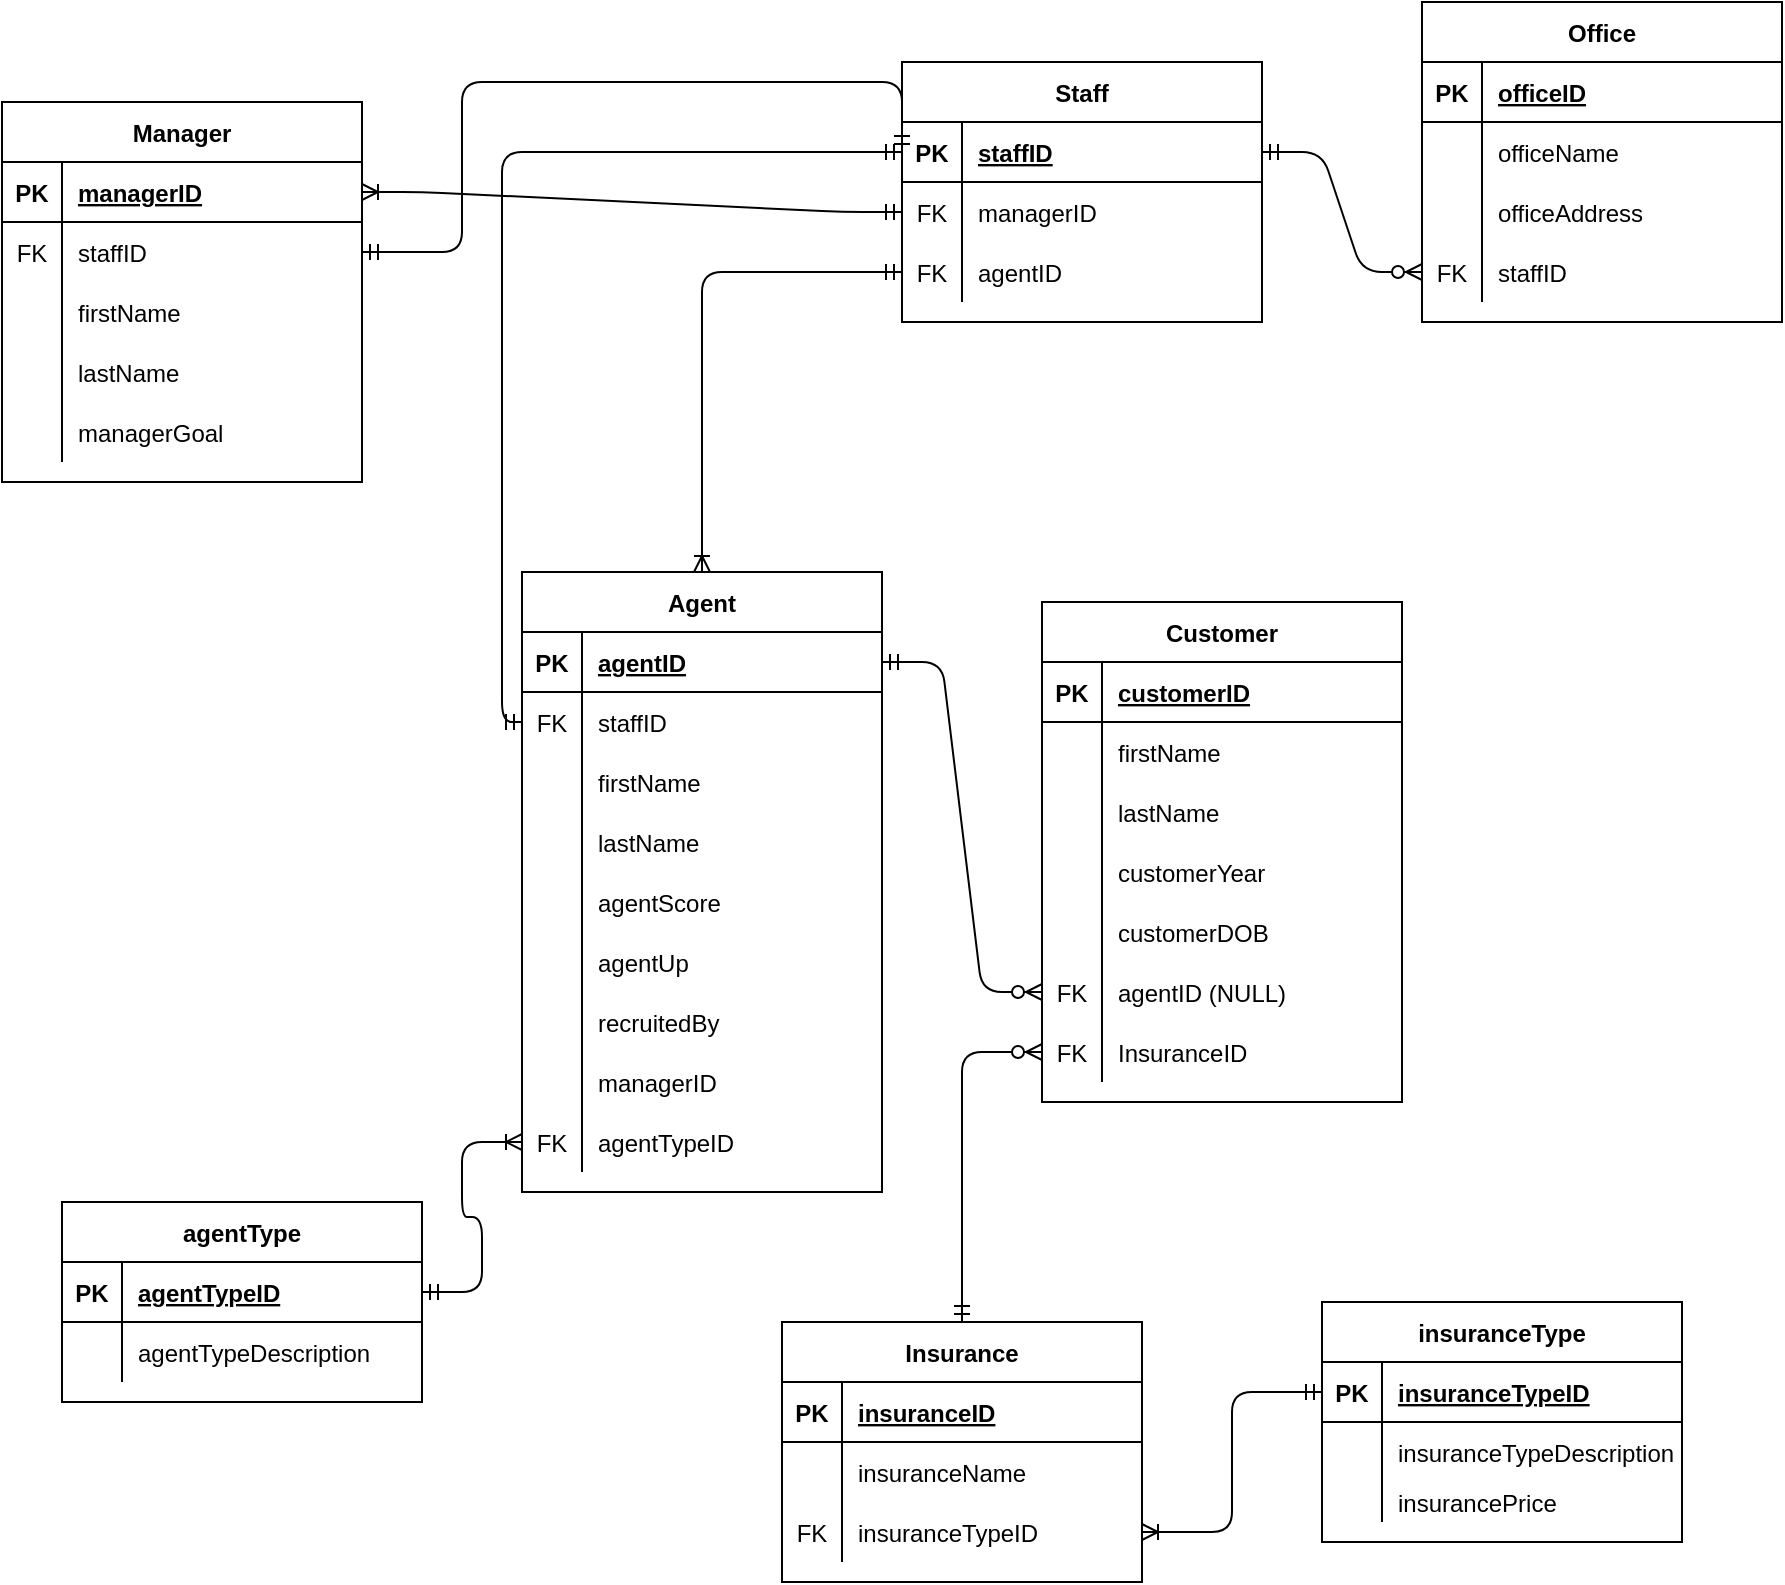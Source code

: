<mxfile version="13.10.0" type="github">
  <diagram id="1as-1_g_z5-fIdYsQ-eC" name="Page-1">
    <mxGraphModel dx="2035" dy="1762" grid="1" gridSize="10" guides="1" tooltips="1" connect="1" arrows="1" fold="1" page="1" pageScale="1" pageWidth="850" pageHeight="1100" math="0" shadow="0">
      <root>
        <mxCell id="0" />
        <mxCell id="1" parent="0" />
        <mxCell id="rivJpe2qeoZ3pOPvyMkI-2" value="Office" style="shape=table;startSize=30;container=1;collapsible=1;childLayout=tableLayout;fixedRows=1;rowLines=0;fontStyle=1;align=center;resizeLast=1;" parent="1" vertex="1">
          <mxGeometry x="180" y="-180" width="180" height="160" as="geometry" />
        </mxCell>
        <mxCell id="rivJpe2qeoZ3pOPvyMkI-3" value="" style="shape=partialRectangle;collapsible=0;dropTarget=0;pointerEvents=0;fillColor=none;top=0;left=0;bottom=1;right=0;points=[[0,0.5],[1,0.5]];portConstraint=eastwest;" parent="rivJpe2qeoZ3pOPvyMkI-2" vertex="1">
          <mxGeometry y="30" width="180" height="30" as="geometry" />
        </mxCell>
        <mxCell id="rivJpe2qeoZ3pOPvyMkI-4" value="PK" style="shape=partialRectangle;connectable=0;fillColor=none;top=0;left=0;bottom=0;right=0;fontStyle=1;overflow=hidden;" parent="rivJpe2qeoZ3pOPvyMkI-3" vertex="1">
          <mxGeometry width="30" height="30" as="geometry" />
        </mxCell>
        <mxCell id="rivJpe2qeoZ3pOPvyMkI-5" value="officeID" style="shape=partialRectangle;connectable=0;fillColor=none;top=0;left=0;bottom=0;right=0;align=left;spacingLeft=6;fontStyle=5;overflow=hidden;" parent="rivJpe2qeoZ3pOPvyMkI-3" vertex="1">
          <mxGeometry x="30" width="150" height="30" as="geometry" />
        </mxCell>
        <mxCell id="rivJpe2qeoZ3pOPvyMkI-6" value="" style="shape=partialRectangle;collapsible=0;dropTarget=0;pointerEvents=0;fillColor=none;top=0;left=0;bottom=0;right=0;points=[[0,0.5],[1,0.5]];portConstraint=eastwest;" parent="rivJpe2qeoZ3pOPvyMkI-2" vertex="1">
          <mxGeometry y="60" width="180" height="30" as="geometry" />
        </mxCell>
        <mxCell id="rivJpe2qeoZ3pOPvyMkI-7" value="" style="shape=partialRectangle;connectable=0;fillColor=none;top=0;left=0;bottom=0;right=0;editable=1;overflow=hidden;" parent="rivJpe2qeoZ3pOPvyMkI-6" vertex="1">
          <mxGeometry width="30" height="30" as="geometry" />
        </mxCell>
        <mxCell id="rivJpe2qeoZ3pOPvyMkI-8" value="officeName" style="shape=partialRectangle;connectable=0;fillColor=none;top=0;left=0;bottom=0;right=0;align=left;spacingLeft=6;overflow=hidden;" parent="rivJpe2qeoZ3pOPvyMkI-6" vertex="1">
          <mxGeometry x="30" width="150" height="30" as="geometry" />
        </mxCell>
        <mxCell id="rivJpe2qeoZ3pOPvyMkI-12" value="" style="shape=partialRectangle;collapsible=0;dropTarget=0;pointerEvents=0;fillColor=none;top=0;left=0;bottom=0;right=0;points=[[0,0.5],[1,0.5]];portConstraint=eastwest;" parent="rivJpe2qeoZ3pOPvyMkI-2" vertex="1">
          <mxGeometry y="90" width="180" height="30" as="geometry" />
        </mxCell>
        <mxCell id="rivJpe2qeoZ3pOPvyMkI-13" value="" style="shape=partialRectangle;connectable=0;fillColor=none;top=0;left=0;bottom=0;right=0;editable=1;overflow=hidden;" parent="rivJpe2qeoZ3pOPvyMkI-12" vertex="1">
          <mxGeometry width="30" height="30" as="geometry" />
        </mxCell>
        <mxCell id="rivJpe2qeoZ3pOPvyMkI-14" value="officeAddress" style="shape=partialRectangle;connectable=0;fillColor=none;top=0;left=0;bottom=0;right=0;align=left;spacingLeft=6;overflow=hidden;" parent="rivJpe2qeoZ3pOPvyMkI-12" vertex="1">
          <mxGeometry x="30" width="150" height="30" as="geometry" />
        </mxCell>
        <mxCell id="LaG_IVPDNWVPYd7C0m55-23" value="" style="shape=partialRectangle;collapsible=0;dropTarget=0;pointerEvents=0;fillColor=none;top=0;left=0;bottom=0;right=0;points=[[0,0.5],[1,0.5]];portConstraint=eastwest;" parent="rivJpe2qeoZ3pOPvyMkI-2" vertex="1">
          <mxGeometry y="120" width="180" height="30" as="geometry" />
        </mxCell>
        <mxCell id="LaG_IVPDNWVPYd7C0m55-24" value="FK" style="shape=partialRectangle;connectable=0;fillColor=none;top=0;left=0;bottom=0;right=0;editable=1;overflow=hidden;" parent="LaG_IVPDNWVPYd7C0m55-23" vertex="1">
          <mxGeometry width="30" height="30" as="geometry" />
        </mxCell>
        <mxCell id="LaG_IVPDNWVPYd7C0m55-25" value="staffID" style="shape=partialRectangle;connectable=0;fillColor=none;top=0;left=0;bottom=0;right=0;align=left;spacingLeft=6;overflow=hidden;" parent="LaG_IVPDNWVPYd7C0m55-23" vertex="1">
          <mxGeometry x="30" width="150" height="30" as="geometry" />
        </mxCell>
        <mxCell id="LaG_IVPDNWVPYd7C0m55-26" value="Staff" style="shape=table;startSize=30;container=1;collapsible=1;childLayout=tableLayout;fixedRows=1;rowLines=0;fontStyle=1;align=center;resizeLast=1;" parent="1" vertex="1">
          <mxGeometry x="-80" y="-150" width="180" height="130" as="geometry" />
        </mxCell>
        <mxCell id="LaG_IVPDNWVPYd7C0m55-27" value="" style="shape=partialRectangle;collapsible=0;dropTarget=0;pointerEvents=0;fillColor=none;top=0;left=0;bottom=1;right=0;points=[[0,0.5],[1,0.5]];portConstraint=eastwest;" parent="LaG_IVPDNWVPYd7C0m55-26" vertex="1">
          <mxGeometry y="30" width="180" height="30" as="geometry" />
        </mxCell>
        <mxCell id="LaG_IVPDNWVPYd7C0m55-28" value="PK" style="shape=partialRectangle;connectable=0;fillColor=none;top=0;left=0;bottom=0;right=0;fontStyle=1;overflow=hidden;" parent="LaG_IVPDNWVPYd7C0m55-27" vertex="1">
          <mxGeometry width="30" height="30" as="geometry" />
        </mxCell>
        <mxCell id="LaG_IVPDNWVPYd7C0m55-29" value="staffID" style="shape=partialRectangle;connectable=0;fillColor=none;top=0;left=0;bottom=0;right=0;align=left;spacingLeft=6;fontStyle=5;overflow=hidden;" parent="LaG_IVPDNWVPYd7C0m55-27" vertex="1">
          <mxGeometry x="30" width="150" height="30" as="geometry" />
        </mxCell>
        <mxCell id="LaG_IVPDNWVPYd7C0m55-30" value="" style="shape=partialRectangle;collapsible=0;dropTarget=0;pointerEvents=0;fillColor=none;top=0;left=0;bottom=0;right=0;points=[[0,0.5],[1,0.5]];portConstraint=eastwest;" parent="LaG_IVPDNWVPYd7C0m55-26" vertex="1">
          <mxGeometry y="60" width="180" height="30" as="geometry" />
        </mxCell>
        <mxCell id="LaG_IVPDNWVPYd7C0m55-31" value="FK" style="shape=partialRectangle;connectable=0;fillColor=none;top=0;left=0;bottom=0;right=0;editable=1;overflow=hidden;" parent="LaG_IVPDNWVPYd7C0m55-30" vertex="1">
          <mxGeometry width="30" height="30" as="geometry" />
        </mxCell>
        <mxCell id="LaG_IVPDNWVPYd7C0m55-32" value="managerID" style="shape=partialRectangle;connectable=0;fillColor=none;top=0;left=0;bottom=0;right=0;align=left;spacingLeft=6;overflow=hidden;" parent="LaG_IVPDNWVPYd7C0m55-30" vertex="1">
          <mxGeometry x="30" width="150" height="30" as="geometry" />
        </mxCell>
        <mxCell id="LaG_IVPDNWVPYd7C0m55-33" value="" style="shape=partialRectangle;collapsible=0;dropTarget=0;pointerEvents=0;fillColor=none;top=0;left=0;bottom=0;right=0;points=[[0,0.5],[1,0.5]];portConstraint=eastwest;" parent="LaG_IVPDNWVPYd7C0m55-26" vertex="1">
          <mxGeometry y="90" width="180" height="30" as="geometry" />
        </mxCell>
        <mxCell id="LaG_IVPDNWVPYd7C0m55-34" value="FK" style="shape=partialRectangle;connectable=0;fillColor=none;top=0;left=0;bottom=0;right=0;editable=1;overflow=hidden;" parent="LaG_IVPDNWVPYd7C0m55-33" vertex="1">
          <mxGeometry width="30" height="30" as="geometry" />
        </mxCell>
        <mxCell id="LaG_IVPDNWVPYd7C0m55-35" value="agentID" style="shape=partialRectangle;connectable=0;fillColor=none;top=0;left=0;bottom=0;right=0;align=left;spacingLeft=6;overflow=hidden;" parent="LaG_IVPDNWVPYd7C0m55-33" vertex="1">
          <mxGeometry x="30" width="150" height="30" as="geometry" />
        </mxCell>
        <mxCell id="LaG_IVPDNWVPYd7C0m55-65" value="Manager" style="shape=table;startSize=30;container=1;collapsible=1;childLayout=tableLayout;fixedRows=1;rowLines=0;fontStyle=1;align=center;resizeLast=1;" parent="1" vertex="1">
          <mxGeometry x="-530" y="-130" width="180" height="190" as="geometry" />
        </mxCell>
        <mxCell id="LaG_IVPDNWVPYd7C0m55-66" value="" style="shape=partialRectangle;collapsible=0;dropTarget=0;pointerEvents=0;fillColor=none;top=0;left=0;bottom=1;right=0;points=[[0,0.5],[1,0.5]];portConstraint=eastwest;" parent="LaG_IVPDNWVPYd7C0m55-65" vertex="1">
          <mxGeometry y="30" width="180" height="30" as="geometry" />
        </mxCell>
        <mxCell id="LaG_IVPDNWVPYd7C0m55-67" value="PK" style="shape=partialRectangle;connectable=0;fillColor=none;top=0;left=0;bottom=0;right=0;fontStyle=1;overflow=hidden;" parent="LaG_IVPDNWVPYd7C0m55-66" vertex="1">
          <mxGeometry width="30" height="30" as="geometry" />
        </mxCell>
        <mxCell id="LaG_IVPDNWVPYd7C0m55-68" value="managerID" style="shape=partialRectangle;connectable=0;fillColor=none;top=0;left=0;bottom=0;right=0;align=left;spacingLeft=6;fontStyle=5;overflow=hidden;" parent="LaG_IVPDNWVPYd7C0m55-66" vertex="1">
          <mxGeometry x="30" width="150" height="30" as="geometry" />
        </mxCell>
        <mxCell id="LaG_IVPDNWVPYd7C0m55-69" value="" style="shape=partialRectangle;collapsible=0;dropTarget=0;pointerEvents=0;fillColor=none;top=0;left=0;bottom=0;right=0;points=[[0,0.5],[1,0.5]];portConstraint=eastwest;" parent="LaG_IVPDNWVPYd7C0m55-65" vertex="1">
          <mxGeometry y="60" width="180" height="30" as="geometry" />
        </mxCell>
        <mxCell id="LaG_IVPDNWVPYd7C0m55-70" value="FK" style="shape=partialRectangle;connectable=0;fillColor=none;top=0;left=0;bottom=0;right=0;editable=1;overflow=hidden;" parent="LaG_IVPDNWVPYd7C0m55-69" vertex="1">
          <mxGeometry width="30" height="30" as="geometry" />
        </mxCell>
        <mxCell id="LaG_IVPDNWVPYd7C0m55-71" value="staffID" style="shape=partialRectangle;connectable=0;fillColor=none;top=0;left=0;bottom=0;right=0;align=left;spacingLeft=6;overflow=hidden;" parent="LaG_IVPDNWVPYd7C0m55-69" vertex="1">
          <mxGeometry x="30" width="150" height="30" as="geometry" />
        </mxCell>
        <mxCell id="LaG_IVPDNWVPYd7C0m55-72" value="" style="shape=partialRectangle;collapsible=0;dropTarget=0;pointerEvents=0;fillColor=none;top=0;left=0;bottom=0;right=0;points=[[0,0.5],[1,0.5]];portConstraint=eastwest;" parent="LaG_IVPDNWVPYd7C0m55-65" vertex="1">
          <mxGeometry y="90" width="180" height="30" as="geometry" />
        </mxCell>
        <mxCell id="LaG_IVPDNWVPYd7C0m55-73" value="" style="shape=partialRectangle;connectable=0;fillColor=none;top=0;left=0;bottom=0;right=0;editable=1;overflow=hidden;" parent="LaG_IVPDNWVPYd7C0m55-72" vertex="1">
          <mxGeometry width="30" height="30" as="geometry" />
        </mxCell>
        <mxCell id="LaG_IVPDNWVPYd7C0m55-74" value="firstName" style="shape=partialRectangle;connectable=0;fillColor=none;top=0;left=0;bottom=0;right=0;align=left;spacingLeft=6;overflow=hidden;" parent="LaG_IVPDNWVPYd7C0m55-72" vertex="1">
          <mxGeometry x="30" width="150" height="30" as="geometry" />
        </mxCell>
        <mxCell id="LaG_IVPDNWVPYd7C0m55-75" value="" style="shape=partialRectangle;collapsible=0;dropTarget=0;pointerEvents=0;fillColor=none;top=0;left=0;bottom=0;right=0;points=[[0,0.5],[1,0.5]];portConstraint=eastwest;" parent="LaG_IVPDNWVPYd7C0m55-65" vertex="1">
          <mxGeometry y="120" width="180" height="30" as="geometry" />
        </mxCell>
        <mxCell id="LaG_IVPDNWVPYd7C0m55-76" value="" style="shape=partialRectangle;connectable=0;fillColor=none;top=0;left=0;bottom=0;right=0;editable=1;overflow=hidden;" parent="LaG_IVPDNWVPYd7C0m55-75" vertex="1">
          <mxGeometry width="30" height="30" as="geometry" />
        </mxCell>
        <mxCell id="LaG_IVPDNWVPYd7C0m55-77" value="lastName" style="shape=partialRectangle;connectable=0;fillColor=none;top=0;left=0;bottom=0;right=0;align=left;spacingLeft=6;overflow=hidden;" parent="LaG_IVPDNWVPYd7C0m55-75" vertex="1">
          <mxGeometry x="30" width="150" height="30" as="geometry" />
        </mxCell>
        <mxCell id="LaG_IVPDNWVPYd7C0m55-104" value="" style="shape=partialRectangle;collapsible=0;dropTarget=0;pointerEvents=0;fillColor=none;top=0;left=0;bottom=0;right=0;points=[[0,0.5],[1,0.5]];portConstraint=eastwest;" parent="LaG_IVPDNWVPYd7C0m55-65" vertex="1">
          <mxGeometry y="150" width="180" height="30" as="geometry" />
        </mxCell>
        <mxCell id="LaG_IVPDNWVPYd7C0m55-105" value="" style="shape=partialRectangle;connectable=0;fillColor=none;top=0;left=0;bottom=0;right=0;editable=1;overflow=hidden;" parent="LaG_IVPDNWVPYd7C0m55-104" vertex="1">
          <mxGeometry width="30" height="30" as="geometry" />
        </mxCell>
        <mxCell id="LaG_IVPDNWVPYd7C0m55-106" value="managerGoal" style="shape=partialRectangle;connectable=0;fillColor=none;top=0;left=0;bottom=0;right=0;align=left;spacingLeft=6;overflow=hidden;" parent="LaG_IVPDNWVPYd7C0m55-104" vertex="1">
          <mxGeometry x="30" width="150" height="30" as="geometry" />
        </mxCell>
        <mxCell id="LaG_IVPDNWVPYd7C0m55-91" value="Agent" style="shape=table;startSize=30;container=1;collapsible=1;childLayout=tableLayout;fixedRows=1;rowLines=0;fontStyle=1;align=center;resizeLast=1;" parent="1" vertex="1">
          <mxGeometry x="-270" y="105" width="180" height="310" as="geometry" />
        </mxCell>
        <mxCell id="LaG_IVPDNWVPYd7C0m55-92" value="" style="shape=partialRectangle;collapsible=0;dropTarget=0;pointerEvents=0;fillColor=none;top=0;left=0;bottom=1;right=0;points=[[0,0.5],[1,0.5]];portConstraint=eastwest;" parent="LaG_IVPDNWVPYd7C0m55-91" vertex="1">
          <mxGeometry y="30" width="180" height="30" as="geometry" />
        </mxCell>
        <mxCell id="LaG_IVPDNWVPYd7C0m55-93" value="PK" style="shape=partialRectangle;connectable=0;fillColor=none;top=0;left=0;bottom=0;right=0;fontStyle=1;overflow=hidden;" parent="LaG_IVPDNWVPYd7C0m55-92" vertex="1">
          <mxGeometry width="30" height="30" as="geometry" />
        </mxCell>
        <mxCell id="LaG_IVPDNWVPYd7C0m55-94" value="agentID" style="shape=partialRectangle;connectable=0;fillColor=none;top=0;left=0;bottom=0;right=0;align=left;spacingLeft=6;fontStyle=5;overflow=hidden;" parent="LaG_IVPDNWVPYd7C0m55-92" vertex="1">
          <mxGeometry x="30" width="150" height="30" as="geometry" />
        </mxCell>
        <mxCell id="LaG_IVPDNWVPYd7C0m55-95" value="" style="shape=partialRectangle;collapsible=0;dropTarget=0;pointerEvents=0;fillColor=none;top=0;left=0;bottom=0;right=0;points=[[0,0.5],[1,0.5]];portConstraint=eastwest;" parent="LaG_IVPDNWVPYd7C0m55-91" vertex="1">
          <mxGeometry y="60" width="180" height="30" as="geometry" />
        </mxCell>
        <mxCell id="LaG_IVPDNWVPYd7C0m55-96" value="FK" style="shape=partialRectangle;connectable=0;fillColor=none;top=0;left=0;bottom=0;right=0;editable=1;overflow=hidden;" parent="LaG_IVPDNWVPYd7C0m55-95" vertex="1">
          <mxGeometry width="30" height="30" as="geometry" />
        </mxCell>
        <mxCell id="LaG_IVPDNWVPYd7C0m55-97" value="staffID" style="shape=partialRectangle;connectable=0;fillColor=none;top=0;left=0;bottom=0;right=0;align=left;spacingLeft=6;overflow=hidden;" parent="LaG_IVPDNWVPYd7C0m55-95" vertex="1">
          <mxGeometry x="30" width="150" height="30" as="geometry" />
        </mxCell>
        <mxCell id="LaG_IVPDNWVPYd7C0m55-98" value="" style="shape=partialRectangle;collapsible=0;dropTarget=0;pointerEvents=0;fillColor=none;top=0;left=0;bottom=0;right=0;points=[[0,0.5],[1,0.5]];portConstraint=eastwest;" parent="LaG_IVPDNWVPYd7C0m55-91" vertex="1">
          <mxGeometry y="90" width="180" height="30" as="geometry" />
        </mxCell>
        <mxCell id="LaG_IVPDNWVPYd7C0m55-99" value="" style="shape=partialRectangle;connectable=0;fillColor=none;top=0;left=0;bottom=0;right=0;editable=1;overflow=hidden;" parent="LaG_IVPDNWVPYd7C0m55-98" vertex="1">
          <mxGeometry width="30" height="30" as="geometry" />
        </mxCell>
        <mxCell id="LaG_IVPDNWVPYd7C0m55-100" value="firstName" style="shape=partialRectangle;connectable=0;fillColor=none;top=0;left=0;bottom=0;right=0;align=left;spacingLeft=6;overflow=hidden;" parent="LaG_IVPDNWVPYd7C0m55-98" vertex="1">
          <mxGeometry x="30" width="150" height="30" as="geometry" />
        </mxCell>
        <mxCell id="LaG_IVPDNWVPYd7C0m55-101" value="" style="shape=partialRectangle;collapsible=0;dropTarget=0;pointerEvents=0;fillColor=none;top=0;left=0;bottom=0;right=0;points=[[0,0.5],[1,0.5]];portConstraint=eastwest;" parent="LaG_IVPDNWVPYd7C0m55-91" vertex="1">
          <mxGeometry y="120" width="180" height="30" as="geometry" />
        </mxCell>
        <mxCell id="LaG_IVPDNWVPYd7C0m55-102" value="" style="shape=partialRectangle;connectable=0;fillColor=none;top=0;left=0;bottom=0;right=0;editable=1;overflow=hidden;" parent="LaG_IVPDNWVPYd7C0m55-101" vertex="1">
          <mxGeometry width="30" height="30" as="geometry" />
        </mxCell>
        <mxCell id="LaG_IVPDNWVPYd7C0m55-103" value="lastName" style="shape=partialRectangle;connectable=0;fillColor=none;top=0;left=0;bottom=0;right=0;align=left;spacingLeft=6;overflow=hidden;" parent="LaG_IVPDNWVPYd7C0m55-101" vertex="1">
          <mxGeometry x="30" width="150" height="30" as="geometry" />
        </mxCell>
        <mxCell id="LaG_IVPDNWVPYd7C0m55-122" value="" style="shape=partialRectangle;collapsible=0;dropTarget=0;pointerEvents=0;fillColor=none;top=0;left=0;bottom=0;right=0;points=[[0,0.5],[1,0.5]];portConstraint=eastwest;" parent="LaG_IVPDNWVPYd7C0m55-91" vertex="1">
          <mxGeometry y="150" width="180" height="30" as="geometry" />
        </mxCell>
        <mxCell id="LaG_IVPDNWVPYd7C0m55-123" value="" style="shape=partialRectangle;connectable=0;fillColor=none;top=0;left=0;bottom=0;right=0;editable=1;overflow=hidden;" parent="LaG_IVPDNWVPYd7C0m55-122" vertex="1">
          <mxGeometry width="30" height="30" as="geometry" />
        </mxCell>
        <mxCell id="LaG_IVPDNWVPYd7C0m55-124" value="agentScore" style="shape=partialRectangle;connectable=0;fillColor=none;top=0;left=0;bottom=0;right=0;align=left;spacingLeft=6;overflow=hidden;" parent="LaG_IVPDNWVPYd7C0m55-122" vertex="1">
          <mxGeometry x="30" width="150" height="30" as="geometry" />
        </mxCell>
        <mxCell id="LaG_IVPDNWVPYd7C0m55-125" value="" style="shape=partialRectangle;collapsible=0;dropTarget=0;pointerEvents=0;fillColor=none;top=0;left=0;bottom=0;right=0;points=[[0,0.5],[1,0.5]];portConstraint=eastwest;" parent="LaG_IVPDNWVPYd7C0m55-91" vertex="1">
          <mxGeometry y="180" width="180" height="30" as="geometry" />
        </mxCell>
        <mxCell id="LaG_IVPDNWVPYd7C0m55-126" value="" style="shape=partialRectangle;connectable=0;fillColor=none;top=0;left=0;bottom=0;right=0;editable=1;overflow=hidden;" parent="LaG_IVPDNWVPYd7C0m55-125" vertex="1">
          <mxGeometry width="30" height="30" as="geometry" />
        </mxCell>
        <mxCell id="LaG_IVPDNWVPYd7C0m55-127" value="agentUp" style="shape=partialRectangle;connectable=0;fillColor=none;top=0;left=0;bottom=0;right=0;align=left;spacingLeft=6;overflow=hidden;" parent="LaG_IVPDNWVPYd7C0m55-125" vertex="1">
          <mxGeometry x="30" width="150" height="30" as="geometry" />
        </mxCell>
        <mxCell id="LaG_IVPDNWVPYd7C0m55-128" value="" style="shape=partialRectangle;collapsible=0;dropTarget=0;pointerEvents=0;fillColor=none;top=0;left=0;bottom=0;right=0;points=[[0,0.5],[1,0.5]];portConstraint=eastwest;" parent="LaG_IVPDNWVPYd7C0m55-91" vertex="1">
          <mxGeometry y="210" width="180" height="30" as="geometry" />
        </mxCell>
        <mxCell id="LaG_IVPDNWVPYd7C0m55-129" value="" style="shape=partialRectangle;connectable=0;fillColor=none;top=0;left=0;bottom=0;right=0;editable=1;overflow=hidden;" parent="LaG_IVPDNWVPYd7C0m55-128" vertex="1">
          <mxGeometry width="30" height="30" as="geometry" />
        </mxCell>
        <mxCell id="LaG_IVPDNWVPYd7C0m55-130" value="recruitedBy" style="shape=partialRectangle;connectable=0;fillColor=none;top=0;left=0;bottom=0;right=0;align=left;spacingLeft=6;overflow=hidden;" parent="LaG_IVPDNWVPYd7C0m55-128" vertex="1">
          <mxGeometry x="30" width="150" height="30" as="geometry" />
        </mxCell>
        <mxCell id="LaG_IVPDNWVPYd7C0m55-131" value="" style="shape=partialRectangle;collapsible=0;dropTarget=0;pointerEvents=0;fillColor=none;top=0;left=0;bottom=0;right=0;points=[[0,0.5],[1,0.5]];portConstraint=eastwest;" parent="LaG_IVPDNWVPYd7C0m55-91" vertex="1">
          <mxGeometry y="240" width="180" height="30" as="geometry" />
        </mxCell>
        <mxCell id="LaG_IVPDNWVPYd7C0m55-132" value="" style="shape=partialRectangle;connectable=0;fillColor=none;top=0;left=0;bottom=0;right=0;editable=1;overflow=hidden;" parent="LaG_IVPDNWVPYd7C0m55-131" vertex="1">
          <mxGeometry width="30" height="30" as="geometry" />
        </mxCell>
        <mxCell id="LaG_IVPDNWVPYd7C0m55-133" value="managerID" style="shape=partialRectangle;connectable=0;fillColor=none;top=0;left=0;bottom=0;right=0;align=left;spacingLeft=6;overflow=hidden;" parent="LaG_IVPDNWVPYd7C0m55-131" vertex="1">
          <mxGeometry x="30" width="150" height="30" as="geometry" />
        </mxCell>
        <mxCell id="LaG_IVPDNWVPYd7C0m55-252" value="" style="shape=partialRectangle;collapsible=0;dropTarget=0;pointerEvents=0;fillColor=none;top=0;left=0;bottom=0;right=0;points=[[0,0.5],[1,0.5]];portConstraint=eastwest;" parent="LaG_IVPDNWVPYd7C0m55-91" vertex="1">
          <mxGeometry y="270" width="180" height="30" as="geometry" />
        </mxCell>
        <mxCell id="LaG_IVPDNWVPYd7C0m55-253" value="FK" style="shape=partialRectangle;connectable=0;fillColor=none;top=0;left=0;bottom=0;right=0;editable=1;overflow=hidden;" parent="LaG_IVPDNWVPYd7C0m55-252" vertex="1">
          <mxGeometry width="30" height="30" as="geometry" />
        </mxCell>
        <mxCell id="LaG_IVPDNWVPYd7C0m55-254" value="agentTypeID" style="shape=partialRectangle;connectable=0;fillColor=none;top=0;left=0;bottom=0;right=0;align=left;spacingLeft=6;overflow=hidden;" parent="LaG_IVPDNWVPYd7C0m55-252" vertex="1">
          <mxGeometry x="30" width="150" height="30" as="geometry" />
        </mxCell>
        <mxCell id="LaG_IVPDNWVPYd7C0m55-134" value="agentType" style="shape=table;startSize=30;container=1;collapsible=1;childLayout=tableLayout;fixedRows=1;rowLines=0;fontStyle=1;align=center;resizeLast=1;" parent="1" vertex="1">
          <mxGeometry x="-500" y="420" width="180" height="100" as="geometry" />
        </mxCell>
        <mxCell id="LaG_IVPDNWVPYd7C0m55-135" value="" style="shape=partialRectangle;collapsible=0;dropTarget=0;pointerEvents=0;fillColor=none;top=0;left=0;bottom=1;right=0;points=[[0,0.5],[1,0.5]];portConstraint=eastwest;" parent="LaG_IVPDNWVPYd7C0m55-134" vertex="1">
          <mxGeometry y="30" width="180" height="30" as="geometry" />
        </mxCell>
        <mxCell id="LaG_IVPDNWVPYd7C0m55-136" value="PK" style="shape=partialRectangle;connectable=0;fillColor=none;top=0;left=0;bottom=0;right=0;fontStyle=1;overflow=hidden;" parent="LaG_IVPDNWVPYd7C0m55-135" vertex="1">
          <mxGeometry width="30" height="30" as="geometry" />
        </mxCell>
        <mxCell id="LaG_IVPDNWVPYd7C0m55-137" value="agentTypeID" style="shape=partialRectangle;connectable=0;fillColor=none;top=0;left=0;bottom=0;right=0;align=left;spacingLeft=6;fontStyle=5;overflow=hidden;" parent="LaG_IVPDNWVPYd7C0m55-135" vertex="1">
          <mxGeometry x="30" width="150" height="30" as="geometry" />
        </mxCell>
        <mxCell id="LaG_IVPDNWVPYd7C0m55-138" value="" style="shape=partialRectangle;collapsible=0;dropTarget=0;pointerEvents=0;fillColor=none;top=0;left=0;bottom=0;right=0;points=[[0,0.5],[1,0.5]];portConstraint=eastwest;" parent="LaG_IVPDNWVPYd7C0m55-134" vertex="1">
          <mxGeometry y="60" width="180" height="30" as="geometry" />
        </mxCell>
        <mxCell id="LaG_IVPDNWVPYd7C0m55-139" value="" style="shape=partialRectangle;connectable=0;fillColor=none;top=0;left=0;bottom=0;right=0;editable=1;overflow=hidden;" parent="LaG_IVPDNWVPYd7C0m55-138" vertex="1">
          <mxGeometry width="30" height="30" as="geometry" />
        </mxCell>
        <mxCell id="LaG_IVPDNWVPYd7C0m55-140" value="agentTypeDescription" style="shape=partialRectangle;connectable=0;fillColor=none;top=0;left=0;bottom=0;right=0;align=left;spacingLeft=6;overflow=hidden;" parent="LaG_IVPDNWVPYd7C0m55-138" vertex="1">
          <mxGeometry x="30" width="150" height="30" as="geometry" />
        </mxCell>
        <mxCell id="LaG_IVPDNWVPYd7C0m55-147" value="Customer" style="shape=table;startSize=30;container=1;collapsible=1;childLayout=tableLayout;fixedRows=1;rowLines=0;fontStyle=1;align=center;resizeLast=1;" parent="1" vertex="1">
          <mxGeometry x="-10" y="120" width="180" height="250" as="geometry" />
        </mxCell>
        <mxCell id="LaG_IVPDNWVPYd7C0m55-148" value="" style="shape=partialRectangle;collapsible=0;dropTarget=0;pointerEvents=0;fillColor=none;top=0;left=0;bottom=1;right=0;points=[[0,0.5],[1,0.5]];portConstraint=eastwest;" parent="LaG_IVPDNWVPYd7C0m55-147" vertex="1">
          <mxGeometry y="30" width="180" height="30" as="geometry" />
        </mxCell>
        <mxCell id="LaG_IVPDNWVPYd7C0m55-149" value="PK" style="shape=partialRectangle;connectable=0;fillColor=none;top=0;left=0;bottom=0;right=0;fontStyle=1;overflow=hidden;" parent="LaG_IVPDNWVPYd7C0m55-148" vertex="1">
          <mxGeometry width="30" height="30" as="geometry" />
        </mxCell>
        <mxCell id="LaG_IVPDNWVPYd7C0m55-150" value="customerID" style="shape=partialRectangle;connectable=0;fillColor=none;top=0;left=0;bottom=0;right=0;align=left;spacingLeft=6;fontStyle=5;overflow=hidden;" parent="LaG_IVPDNWVPYd7C0m55-148" vertex="1">
          <mxGeometry x="30" width="150" height="30" as="geometry" />
        </mxCell>
        <mxCell id="LaG_IVPDNWVPYd7C0m55-151" value="" style="shape=partialRectangle;collapsible=0;dropTarget=0;pointerEvents=0;fillColor=none;top=0;left=0;bottom=0;right=0;points=[[0,0.5],[1,0.5]];portConstraint=eastwest;" parent="LaG_IVPDNWVPYd7C0m55-147" vertex="1">
          <mxGeometry y="60" width="180" height="30" as="geometry" />
        </mxCell>
        <mxCell id="LaG_IVPDNWVPYd7C0m55-152" value="" style="shape=partialRectangle;connectable=0;fillColor=none;top=0;left=0;bottom=0;right=0;editable=1;overflow=hidden;" parent="LaG_IVPDNWVPYd7C0m55-151" vertex="1">
          <mxGeometry width="30" height="30" as="geometry" />
        </mxCell>
        <mxCell id="LaG_IVPDNWVPYd7C0m55-153" value="firstName" style="shape=partialRectangle;connectable=0;fillColor=none;top=0;left=0;bottom=0;right=0;align=left;spacingLeft=6;overflow=hidden;" parent="LaG_IVPDNWVPYd7C0m55-151" vertex="1">
          <mxGeometry x="30" width="150" height="30" as="geometry" />
        </mxCell>
        <mxCell id="LaG_IVPDNWVPYd7C0m55-154" value="" style="shape=partialRectangle;collapsible=0;dropTarget=0;pointerEvents=0;fillColor=none;top=0;left=0;bottom=0;right=0;points=[[0,0.5],[1,0.5]];portConstraint=eastwest;" parent="LaG_IVPDNWVPYd7C0m55-147" vertex="1">
          <mxGeometry y="90" width="180" height="30" as="geometry" />
        </mxCell>
        <mxCell id="LaG_IVPDNWVPYd7C0m55-155" value="" style="shape=partialRectangle;connectable=0;fillColor=none;top=0;left=0;bottom=0;right=0;editable=1;overflow=hidden;" parent="LaG_IVPDNWVPYd7C0m55-154" vertex="1">
          <mxGeometry width="30" height="30" as="geometry" />
        </mxCell>
        <mxCell id="LaG_IVPDNWVPYd7C0m55-156" value="lastName" style="shape=partialRectangle;connectable=0;fillColor=none;top=0;left=0;bottom=0;right=0;align=left;spacingLeft=6;overflow=hidden;" parent="LaG_IVPDNWVPYd7C0m55-154" vertex="1">
          <mxGeometry x="30" width="150" height="30" as="geometry" />
        </mxCell>
        <mxCell id="LaG_IVPDNWVPYd7C0m55-160" value="" style="shape=partialRectangle;collapsible=0;dropTarget=0;pointerEvents=0;fillColor=none;top=0;left=0;bottom=0;right=0;points=[[0,0.5],[1,0.5]];portConstraint=eastwest;" parent="LaG_IVPDNWVPYd7C0m55-147" vertex="1">
          <mxGeometry y="120" width="180" height="30" as="geometry" />
        </mxCell>
        <mxCell id="LaG_IVPDNWVPYd7C0m55-161" value="" style="shape=partialRectangle;connectable=0;fillColor=none;top=0;left=0;bottom=0;right=0;editable=1;overflow=hidden;" parent="LaG_IVPDNWVPYd7C0m55-160" vertex="1">
          <mxGeometry width="30" height="30" as="geometry" />
        </mxCell>
        <mxCell id="LaG_IVPDNWVPYd7C0m55-162" value="customerYear" style="shape=partialRectangle;connectable=0;fillColor=none;top=0;left=0;bottom=0;right=0;align=left;spacingLeft=6;overflow=hidden;" parent="LaG_IVPDNWVPYd7C0m55-160" vertex="1">
          <mxGeometry x="30" width="150" height="30" as="geometry" />
        </mxCell>
        <mxCell id="LaG_IVPDNWVPYd7C0m55-163" value="" style="shape=partialRectangle;collapsible=0;dropTarget=0;pointerEvents=0;fillColor=none;top=0;left=0;bottom=0;right=0;points=[[0,0.5],[1,0.5]];portConstraint=eastwest;" parent="LaG_IVPDNWVPYd7C0m55-147" vertex="1">
          <mxGeometry y="150" width="180" height="30" as="geometry" />
        </mxCell>
        <mxCell id="LaG_IVPDNWVPYd7C0m55-164" value="" style="shape=partialRectangle;connectable=0;fillColor=none;top=0;left=0;bottom=0;right=0;editable=1;overflow=hidden;" parent="LaG_IVPDNWVPYd7C0m55-163" vertex="1">
          <mxGeometry width="30" height="30" as="geometry" />
        </mxCell>
        <mxCell id="LaG_IVPDNWVPYd7C0m55-165" value="customerDOB" style="shape=partialRectangle;connectable=0;fillColor=none;top=0;left=0;bottom=0;right=0;align=left;spacingLeft=6;overflow=hidden;" parent="LaG_IVPDNWVPYd7C0m55-163" vertex="1">
          <mxGeometry x="30" width="150" height="30" as="geometry" />
        </mxCell>
        <mxCell id="LaG_IVPDNWVPYd7C0m55-166" value="" style="shape=partialRectangle;collapsible=0;dropTarget=0;pointerEvents=0;fillColor=none;top=0;left=0;bottom=0;right=0;points=[[0,0.5],[1,0.5]];portConstraint=eastwest;" parent="LaG_IVPDNWVPYd7C0m55-147" vertex="1">
          <mxGeometry y="180" width="180" height="30" as="geometry" />
        </mxCell>
        <mxCell id="LaG_IVPDNWVPYd7C0m55-167" value="FK" style="shape=partialRectangle;connectable=0;fillColor=none;top=0;left=0;bottom=0;right=0;editable=1;overflow=hidden;" parent="LaG_IVPDNWVPYd7C0m55-166" vertex="1">
          <mxGeometry width="30" height="30" as="geometry" />
        </mxCell>
        <mxCell id="LaG_IVPDNWVPYd7C0m55-168" value="agentID (NULL)" style="shape=partialRectangle;connectable=0;fillColor=none;top=0;left=0;bottom=0;right=0;align=left;spacingLeft=6;overflow=hidden;" parent="LaG_IVPDNWVPYd7C0m55-166" vertex="1">
          <mxGeometry x="30" width="150" height="30" as="geometry" />
        </mxCell>
        <mxCell id="LaG_IVPDNWVPYd7C0m55-258" value="" style="shape=partialRectangle;collapsible=0;dropTarget=0;pointerEvents=0;fillColor=none;top=0;left=0;bottom=0;right=0;points=[[0,0.5],[1,0.5]];portConstraint=eastwest;" parent="LaG_IVPDNWVPYd7C0m55-147" vertex="1">
          <mxGeometry y="210" width="180" height="30" as="geometry" />
        </mxCell>
        <mxCell id="LaG_IVPDNWVPYd7C0m55-259" value="FK" style="shape=partialRectangle;connectable=0;fillColor=none;top=0;left=0;bottom=0;right=0;editable=1;overflow=hidden;" parent="LaG_IVPDNWVPYd7C0m55-258" vertex="1">
          <mxGeometry width="30" height="30" as="geometry" />
        </mxCell>
        <mxCell id="LaG_IVPDNWVPYd7C0m55-260" value="InsuranceID" style="shape=partialRectangle;connectable=0;fillColor=none;top=0;left=0;bottom=0;right=0;align=left;spacingLeft=6;overflow=hidden;" parent="LaG_IVPDNWVPYd7C0m55-258" vertex="1">
          <mxGeometry x="30" width="150" height="30" as="geometry" />
        </mxCell>
        <mxCell id="LaG_IVPDNWVPYd7C0m55-169" value="insuranceType" style="shape=table;startSize=30;container=1;collapsible=1;childLayout=tableLayout;fixedRows=1;rowLines=0;fontStyle=1;align=center;resizeLast=1;" parent="1" vertex="1">
          <mxGeometry x="130" y="470" width="180" height="120" as="geometry" />
        </mxCell>
        <mxCell id="LaG_IVPDNWVPYd7C0m55-170" value="" style="shape=partialRectangle;collapsible=0;dropTarget=0;pointerEvents=0;fillColor=none;top=0;left=0;bottom=1;right=0;points=[[0,0.5],[1,0.5]];portConstraint=eastwest;" parent="LaG_IVPDNWVPYd7C0m55-169" vertex="1">
          <mxGeometry y="30" width="180" height="30" as="geometry" />
        </mxCell>
        <mxCell id="LaG_IVPDNWVPYd7C0m55-171" value="PK" style="shape=partialRectangle;connectable=0;fillColor=none;top=0;left=0;bottom=0;right=0;fontStyle=1;overflow=hidden;" parent="LaG_IVPDNWVPYd7C0m55-170" vertex="1">
          <mxGeometry width="30" height="30" as="geometry" />
        </mxCell>
        <mxCell id="LaG_IVPDNWVPYd7C0m55-172" value="insuranceTypeID" style="shape=partialRectangle;connectable=0;fillColor=none;top=0;left=0;bottom=0;right=0;align=left;spacingLeft=6;fontStyle=5;overflow=hidden;" parent="LaG_IVPDNWVPYd7C0m55-170" vertex="1">
          <mxGeometry x="30" width="150" height="30" as="geometry" />
        </mxCell>
        <mxCell id="LaG_IVPDNWVPYd7C0m55-173" value="" style="shape=partialRectangle;collapsible=0;dropTarget=0;pointerEvents=0;fillColor=none;top=0;left=0;bottom=0;right=0;points=[[0,0.5],[1,0.5]];portConstraint=eastwest;" parent="LaG_IVPDNWVPYd7C0m55-169" vertex="1">
          <mxGeometry y="60" width="180" height="30" as="geometry" />
        </mxCell>
        <mxCell id="LaG_IVPDNWVPYd7C0m55-174" value="" style="shape=partialRectangle;connectable=0;fillColor=none;top=0;left=0;bottom=0;right=0;editable=1;overflow=hidden;" parent="LaG_IVPDNWVPYd7C0m55-173" vertex="1">
          <mxGeometry width="30" height="30" as="geometry" />
        </mxCell>
        <mxCell id="LaG_IVPDNWVPYd7C0m55-175" value="insuranceTypeDescription" style="shape=partialRectangle;connectable=0;fillColor=none;top=0;left=0;bottom=0;right=0;align=left;spacingLeft=6;overflow=hidden;" parent="LaG_IVPDNWVPYd7C0m55-173" vertex="1">
          <mxGeometry x="30" width="150" height="30" as="geometry" />
        </mxCell>
        <mxCell id="LaG_IVPDNWVPYd7C0m55-179" value="" style="shape=partialRectangle;collapsible=0;dropTarget=0;pointerEvents=0;fillColor=none;top=0;left=0;bottom=0;right=0;points=[[0,0.5],[1,0.5]];portConstraint=eastwest;" parent="LaG_IVPDNWVPYd7C0m55-169" vertex="1">
          <mxGeometry y="90" width="180" height="20" as="geometry" />
        </mxCell>
        <mxCell id="LaG_IVPDNWVPYd7C0m55-180" value="" style="shape=partialRectangle;connectable=0;fillColor=none;top=0;left=0;bottom=0;right=0;editable=1;overflow=hidden;" parent="LaG_IVPDNWVPYd7C0m55-179" vertex="1">
          <mxGeometry width="30" height="20" as="geometry" />
        </mxCell>
        <mxCell id="LaG_IVPDNWVPYd7C0m55-181" value="insurancePrice" style="shape=partialRectangle;connectable=0;fillColor=none;top=0;left=0;bottom=0;right=0;align=left;spacingLeft=6;overflow=hidden;" parent="LaG_IVPDNWVPYd7C0m55-179" vertex="1">
          <mxGeometry x="30" width="150" height="20" as="geometry" />
        </mxCell>
        <mxCell id="LaG_IVPDNWVPYd7C0m55-182" value="Insurance" style="shape=table;startSize=30;container=1;collapsible=1;childLayout=tableLayout;fixedRows=1;rowLines=0;fontStyle=1;align=center;resizeLast=1;" parent="1" vertex="1">
          <mxGeometry x="-140" y="480" width="180" height="130" as="geometry" />
        </mxCell>
        <mxCell id="LaG_IVPDNWVPYd7C0m55-183" value="" style="shape=partialRectangle;collapsible=0;dropTarget=0;pointerEvents=0;fillColor=none;top=0;left=0;bottom=1;right=0;points=[[0,0.5],[1,0.5]];portConstraint=eastwest;" parent="LaG_IVPDNWVPYd7C0m55-182" vertex="1">
          <mxGeometry y="30" width="180" height="30" as="geometry" />
        </mxCell>
        <mxCell id="LaG_IVPDNWVPYd7C0m55-184" value="PK" style="shape=partialRectangle;connectable=0;fillColor=none;top=0;left=0;bottom=0;right=0;fontStyle=1;overflow=hidden;" parent="LaG_IVPDNWVPYd7C0m55-183" vertex="1">
          <mxGeometry width="30" height="30" as="geometry" />
        </mxCell>
        <mxCell id="LaG_IVPDNWVPYd7C0m55-185" value="insuranceID" style="shape=partialRectangle;connectable=0;fillColor=none;top=0;left=0;bottom=0;right=0;align=left;spacingLeft=6;fontStyle=5;overflow=hidden;" parent="LaG_IVPDNWVPYd7C0m55-183" vertex="1">
          <mxGeometry x="30" width="150" height="30" as="geometry" />
        </mxCell>
        <mxCell id="LaG_IVPDNWVPYd7C0m55-186" value="" style="shape=partialRectangle;collapsible=0;dropTarget=0;pointerEvents=0;fillColor=none;top=0;left=0;bottom=0;right=0;points=[[0,0.5],[1,0.5]];portConstraint=eastwest;" parent="LaG_IVPDNWVPYd7C0m55-182" vertex="1">
          <mxGeometry y="60" width="180" height="30" as="geometry" />
        </mxCell>
        <mxCell id="LaG_IVPDNWVPYd7C0m55-187" value="" style="shape=partialRectangle;connectable=0;fillColor=none;top=0;left=0;bottom=0;right=0;editable=1;overflow=hidden;" parent="LaG_IVPDNWVPYd7C0m55-186" vertex="1">
          <mxGeometry width="30" height="30" as="geometry" />
        </mxCell>
        <mxCell id="LaG_IVPDNWVPYd7C0m55-188" value="insuranceName" style="shape=partialRectangle;connectable=0;fillColor=none;top=0;left=0;bottom=0;right=0;align=left;spacingLeft=6;overflow=hidden;" parent="LaG_IVPDNWVPYd7C0m55-186" vertex="1">
          <mxGeometry x="30" width="150" height="30" as="geometry" />
        </mxCell>
        <mxCell id="LaG_IVPDNWVPYd7C0m55-189" value="" style="shape=partialRectangle;collapsible=0;dropTarget=0;pointerEvents=0;fillColor=none;top=0;left=0;bottom=0;right=0;points=[[0,0.5],[1,0.5]];portConstraint=eastwest;" parent="LaG_IVPDNWVPYd7C0m55-182" vertex="1">
          <mxGeometry y="90" width="180" height="30" as="geometry" />
        </mxCell>
        <mxCell id="LaG_IVPDNWVPYd7C0m55-190" value="FK" style="shape=partialRectangle;connectable=0;fillColor=none;top=0;left=0;bottom=0;right=0;editable=1;overflow=hidden;" parent="LaG_IVPDNWVPYd7C0m55-189" vertex="1">
          <mxGeometry width="30" height="30" as="geometry" />
        </mxCell>
        <mxCell id="LaG_IVPDNWVPYd7C0m55-191" value="insuranceTypeID" style="shape=partialRectangle;connectable=0;fillColor=none;top=0;left=0;bottom=0;right=0;align=left;spacingLeft=6;overflow=hidden;" parent="LaG_IVPDNWVPYd7C0m55-189" vertex="1">
          <mxGeometry x="30" width="150" height="30" as="geometry" />
        </mxCell>
        <mxCell id="LaG_IVPDNWVPYd7C0m55-263" value="" style="edgeStyle=orthogonalEdgeStyle;fontSize=12;html=1;endArrow=ERoneToMany;startArrow=ERmandOne;exitX=0;exitY=0.5;exitDx=0;exitDy=0;entryX=0.5;entryY=0;entryDx=0;entryDy=0;" parent="1" source="LaG_IVPDNWVPYd7C0m55-33" target="LaG_IVPDNWVPYd7C0m55-91" edge="1">
          <mxGeometry width="100" height="100" relative="1" as="geometry">
            <mxPoint x="-200" y="170" as="sourcePoint" />
            <mxPoint x="-100" y="70" as="targetPoint" />
          </mxGeometry>
        </mxCell>
        <mxCell id="LaG_IVPDNWVPYd7C0m55-264" value="" style="edgeStyle=entityRelationEdgeStyle;fontSize=12;html=1;endArrow=ERoneToMany;startArrow=ERmandOne;exitX=0;exitY=0.5;exitDx=0;exitDy=0;" parent="1" source="LaG_IVPDNWVPYd7C0m55-30" target="LaG_IVPDNWVPYd7C0m55-66" edge="1">
          <mxGeometry width="100" height="100" relative="1" as="geometry">
            <mxPoint x="-200" y="170" as="sourcePoint" />
            <mxPoint x="-100" y="70" as="targetPoint" />
          </mxGeometry>
        </mxCell>
        <mxCell id="LaG_IVPDNWVPYd7C0m55-265" value="" style="edgeStyle=orthogonalEdgeStyle;fontSize=12;html=1;endArrow=ERzeroToMany;startArrow=ERmandOne;exitX=0.5;exitY=0;exitDx=0;exitDy=0;entryX=0;entryY=0.5;entryDx=0;entryDy=0;" parent="1" source="LaG_IVPDNWVPYd7C0m55-182" target="LaG_IVPDNWVPYd7C0m55-258" edge="1">
          <mxGeometry width="100" height="100" relative="1" as="geometry">
            <mxPoint x="120" y="500" as="sourcePoint" />
            <mxPoint x="220" y="400" as="targetPoint" />
          </mxGeometry>
        </mxCell>
        <mxCell id="Ve2HZvK5wl6pYD0CYipM-2" value="" style="edgeStyle=entityRelationEdgeStyle;fontSize=12;html=1;endArrow=ERoneToMany;startArrow=ERmandOne;entryX=0;entryY=0.5;entryDx=0;entryDy=0;exitX=1;exitY=0.5;exitDx=0;exitDy=0;" edge="1" parent="1" source="LaG_IVPDNWVPYd7C0m55-135" target="LaG_IVPDNWVPYd7C0m55-252">
          <mxGeometry width="100" height="100" relative="1" as="geometry">
            <mxPoint x="-260" y="610" as="sourcePoint" />
            <mxPoint x="-160" y="510" as="targetPoint" />
          </mxGeometry>
        </mxCell>
        <mxCell id="Ve2HZvK5wl6pYD0CYipM-3" value="" style="edgeStyle=entityRelationEdgeStyle;fontSize=12;html=1;endArrow=ERzeroToMany;startArrow=ERmandOne;exitX=1;exitY=0.5;exitDx=0;exitDy=0;entryX=0;entryY=0.5;entryDx=0;entryDy=0;" edge="1" parent="1" source="LaG_IVPDNWVPYd7C0m55-92" target="LaG_IVPDNWVPYd7C0m55-166">
          <mxGeometry width="100" height="100" relative="1" as="geometry">
            <mxPoint x="-50" y="340" as="sourcePoint" />
            <mxPoint x="50" y="240" as="targetPoint" />
          </mxGeometry>
        </mxCell>
        <mxCell id="Ve2HZvK5wl6pYD0CYipM-4" value="" style="edgeStyle=orthogonalEdgeStyle;fontSize=12;html=1;endArrow=ERoneToMany;startArrow=ERmandOne;entryX=1;entryY=0.5;entryDx=0;entryDy=0;exitX=0;exitY=0.5;exitDx=0;exitDy=0;" edge="1" parent="1" source="LaG_IVPDNWVPYd7C0m55-170" target="LaG_IVPDNWVPYd7C0m55-189">
          <mxGeometry width="100" height="100" relative="1" as="geometry">
            <mxPoint x="30" y="700" as="sourcePoint" />
            <mxPoint x="90" y="670" as="targetPoint" />
          </mxGeometry>
        </mxCell>
        <mxCell id="Ve2HZvK5wl6pYD0CYipM-5" value="" style="edgeStyle=entityRelationEdgeStyle;fontSize=12;html=1;endArrow=ERzeroToMany;startArrow=ERmandOne;entryX=0;entryY=0.5;entryDx=0;entryDy=0;exitX=1;exitY=0.5;exitDx=0;exitDy=0;" edge="1" parent="1" source="LaG_IVPDNWVPYd7C0m55-27" target="LaG_IVPDNWVPYd7C0m55-23">
          <mxGeometry width="100" height="100" relative="1" as="geometry">
            <mxPoint x="40" y="90" as="sourcePoint" />
            <mxPoint x="140" y="-10" as="targetPoint" />
          </mxGeometry>
        </mxCell>
        <mxCell id="Ve2HZvK5wl6pYD0CYipM-6" value="" style="edgeStyle=orthogonalEdgeStyle;fontSize=12;html=1;endArrow=ERmandOne;startArrow=ERmandOne;entryX=0;entryY=0.5;entryDx=0;entryDy=0;exitX=0;exitY=0.5;exitDx=0;exitDy=0;" edge="1" parent="1" source="LaG_IVPDNWVPYd7C0m55-95" target="LaG_IVPDNWVPYd7C0m55-27">
          <mxGeometry width="100" height="100" relative="1" as="geometry">
            <mxPoint x="-500" y="220" as="sourcePoint" />
            <mxPoint x="-400" y="120" as="targetPoint" />
          </mxGeometry>
        </mxCell>
        <mxCell id="Ve2HZvK5wl6pYD0CYipM-7" value="" style="fontSize=12;html=1;endArrow=ERmandOne;startArrow=ERmandOne;entryX=0;entryY=0.5;entryDx=0;entryDy=0;exitX=1;exitY=0.5;exitDx=0;exitDy=0;edgeStyle=orthogonalEdgeStyle;" edge="1" parent="1" source="LaG_IVPDNWVPYd7C0m55-69" target="LaG_IVPDNWVPYd7C0m55-27">
          <mxGeometry width="100" height="100" relative="1" as="geometry">
            <mxPoint x="-490" y="140" as="sourcePoint" />
            <mxPoint x="-390" y="40" as="targetPoint" />
            <Array as="points">
              <mxPoint x="-300" y="-55" />
              <mxPoint x="-300" y="-140" />
              <mxPoint x="-80" y="-140" />
            </Array>
          </mxGeometry>
        </mxCell>
      </root>
    </mxGraphModel>
  </diagram>
</mxfile>
